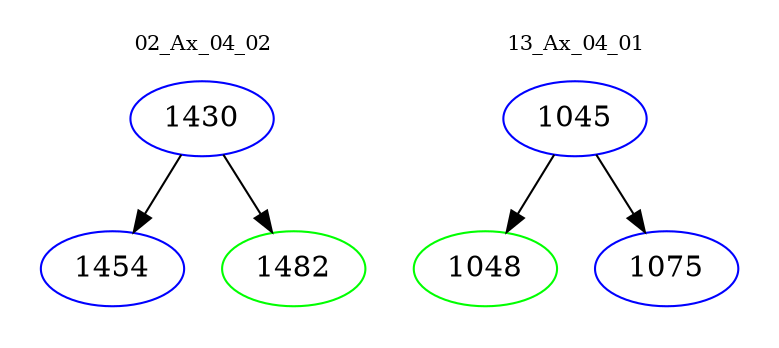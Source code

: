 digraph{
subgraph cluster_0 {
color = white
label = "02_Ax_04_02";
fontsize=10;
T0_1430 [label="1430", color="blue"]
T0_1430 -> T0_1454 [color="black"]
T0_1454 [label="1454", color="blue"]
T0_1430 -> T0_1482 [color="black"]
T0_1482 [label="1482", color="green"]
}
subgraph cluster_1 {
color = white
label = "13_Ax_04_01";
fontsize=10;
T1_1045 [label="1045", color="blue"]
T1_1045 -> T1_1048 [color="black"]
T1_1048 [label="1048", color="green"]
T1_1045 -> T1_1075 [color="black"]
T1_1075 [label="1075", color="blue"]
}
}
